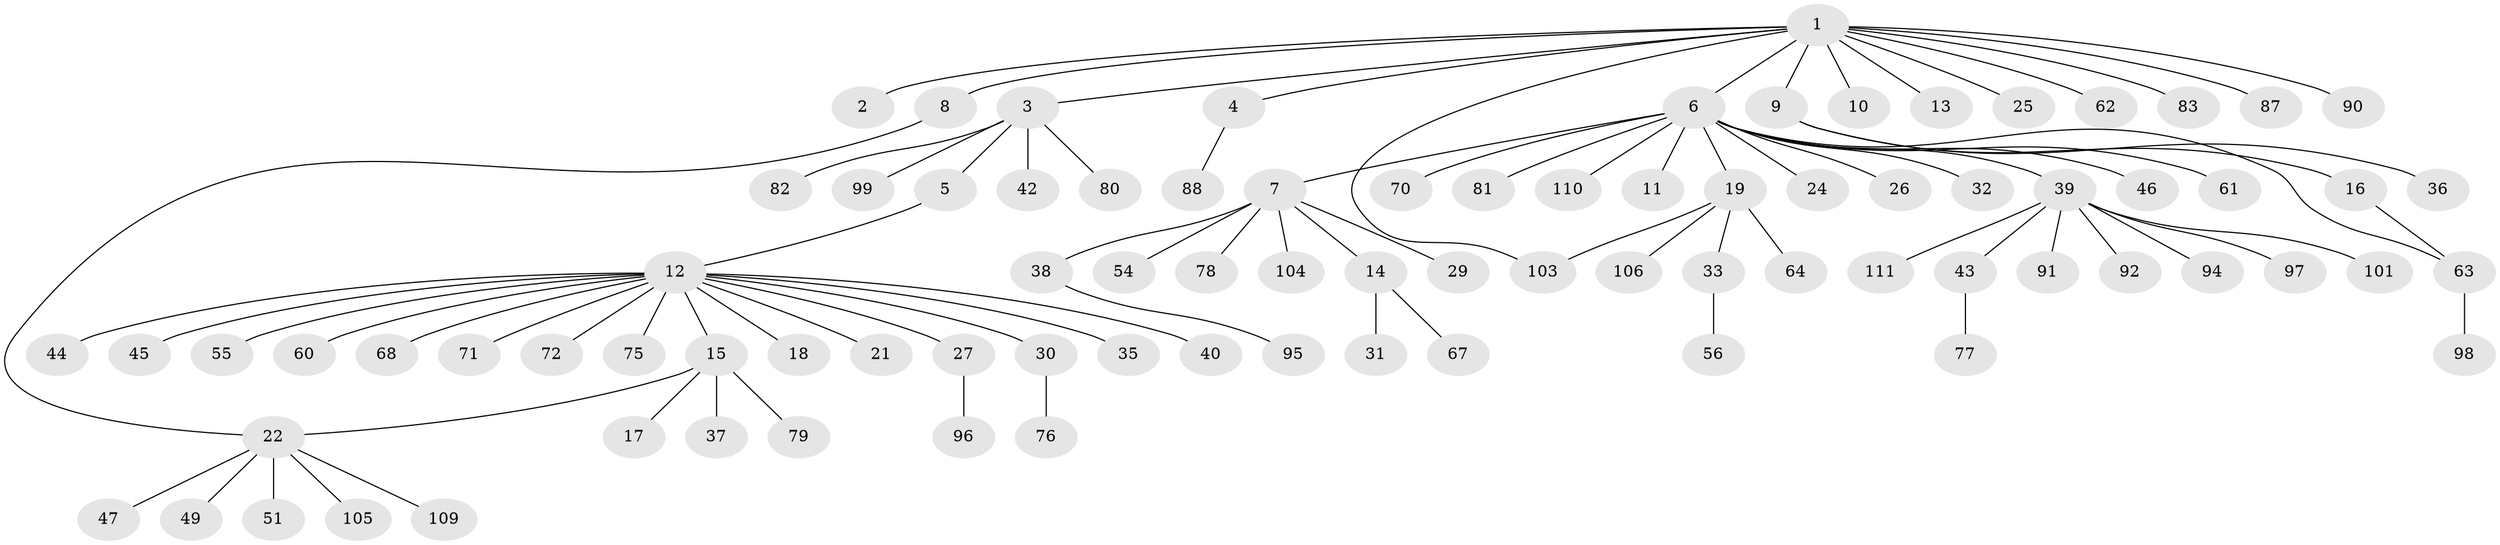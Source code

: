 // original degree distribution, {14: 0.017857142857142856, 1: 0.6785714285714286, 7: 0.017857142857142856, 3: 0.08035714285714286, 2: 0.15178571428571427, 8: 0.008928571428571428, 17: 0.008928571428571428, 4: 0.008928571428571428, 6: 0.008928571428571428, 5: 0.008928571428571428, 9: 0.008928571428571428}
// Generated by graph-tools (version 1.1) at 2025/11/02/27/25 16:11:15]
// undirected, 85 vertices, 87 edges
graph export_dot {
graph [start="1"]
  node [color=gray90,style=filled];
  1 [super="+53"];
  2;
  3 [super="+20"];
  4 [super="+23"];
  5;
  6 [super="+28"];
  7 [super="+102"];
  8 [super="+100"];
  9;
  10;
  11;
  12 [super="+65"];
  13;
  14 [super="+93"];
  15 [super="+74"];
  16 [super="+107"];
  17;
  18;
  19 [super="+57"];
  21 [super="+66"];
  22 [super="+84"];
  24;
  25 [super="+86"];
  26 [super="+50"];
  27 [super="+73"];
  29 [super="+34"];
  30 [super="+48"];
  31;
  32 [super="+89"];
  33 [super="+85"];
  35;
  36;
  37;
  38 [super="+59"];
  39 [super="+41"];
  40;
  42;
  43 [super="+52"];
  44;
  45 [super="+58"];
  46;
  47;
  49;
  51;
  54;
  55 [super="+69"];
  56 [super="+108"];
  60;
  61;
  62;
  63;
  64;
  67;
  68;
  70;
  71;
  72;
  75;
  76;
  77;
  78;
  79;
  80;
  81;
  82;
  83;
  87;
  88;
  90;
  91;
  92;
  94;
  95;
  96;
  97;
  98;
  99;
  101;
  103;
  104;
  105;
  106;
  109;
  110 [super="+112"];
  111;
  1 -- 2;
  1 -- 3;
  1 -- 4;
  1 -- 6;
  1 -- 8;
  1 -- 9;
  1 -- 10;
  1 -- 13;
  1 -- 25;
  1 -- 83;
  1 -- 87;
  1 -- 90;
  1 -- 103;
  1 -- 62;
  3 -- 5;
  3 -- 42;
  3 -- 80;
  3 -- 82;
  3 -- 99;
  4 -- 88;
  5 -- 12;
  6 -- 7;
  6 -- 11;
  6 -- 19;
  6 -- 24;
  6 -- 26;
  6 -- 32;
  6 -- 39;
  6 -- 46;
  6 -- 61;
  6 -- 63;
  6 -- 70;
  6 -- 110;
  6 -- 81;
  7 -- 14;
  7 -- 29;
  7 -- 38;
  7 -- 54;
  7 -- 78;
  7 -- 104;
  8 -- 22;
  9 -- 16;
  9 -- 36;
  12 -- 15;
  12 -- 18;
  12 -- 21;
  12 -- 27;
  12 -- 30;
  12 -- 35;
  12 -- 40;
  12 -- 44;
  12 -- 45;
  12 -- 55;
  12 -- 60;
  12 -- 68;
  12 -- 71;
  12 -- 72;
  12 -- 75;
  14 -- 31;
  14 -- 67;
  15 -- 17;
  15 -- 22;
  15 -- 37;
  15 -- 79;
  16 -- 63;
  19 -- 33;
  19 -- 103;
  19 -- 106;
  19 -- 64;
  22 -- 47;
  22 -- 49;
  22 -- 51;
  22 -- 109;
  22 -- 105;
  27 -- 96;
  30 -- 76;
  33 -- 56;
  38 -- 95;
  39 -- 43;
  39 -- 91;
  39 -- 92;
  39 -- 94;
  39 -- 97;
  39 -- 101;
  39 -- 111;
  43 -- 77;
  63 -- 98;
}
